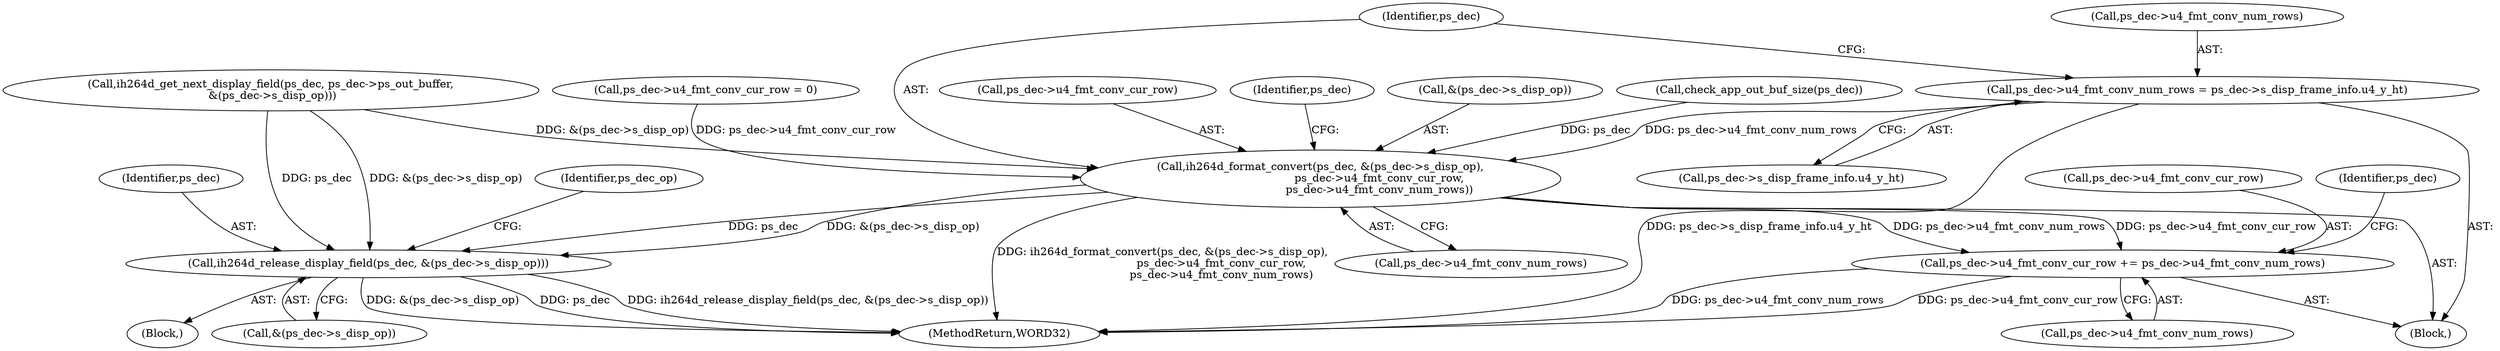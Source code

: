 digraph "0_Android_e86d3cfd2bc28dac421092106751e5638d54a848@pointer" {
"1000758" [label="(Call,ps_dec->u4_fmt_conv_num_rows = ps_dec->s_disp_frame_info.u4_y_ht)"];
"1000767" [label="(Call,ih264d_format_convert(ps_dec, &(ps_dec->s_disp_op),\n                                  ps_dec->u4_fmt_conv_cur_row,\n                                  ps_dec->u4_fmt_conv_num_rows))"];
"1000779" [label="(Call,ps_dec->u4_fmt_conv_cur_row += ps_dec->u4_fmt_conv_num_rows)"];
"1000791" [label="(Call,ih264d_release_display_field(ps_dec, &(ps_dec->s_disp_op)))"];
"1000768" [label="(Identifier,ps_dec)"];
"1000722" [label="(Call,ih264d_get_next_display_field(ps_dec, ps_dec->ps_out_buffer,\n &(ps_dec->s_disp_op)))"];
"1000758" [label="(Call,ps_dec->u4_fmt_conv_num_rows = ps_dec->s_disp_frame_info.u4_y_ht)"];
"1000762" [label="(Call,ps_dec->s_disp_frame_info.u4_y_ht)"];
"1000767" [label="(Call,ih264d_format_convert(ps_dec, &(ps_dec->s_disp_op),\n                                  ps_dec->u4_fmt_conv_cur_row,\n                                  ps_dec->u4_fmt_conv_num_rows))"];
"1000783" [label="(Call,ps_dec->u4_fmt_conv_num_rows)"];
"1002272" [label="(MethodReturn,WORD32)"];
"1000773" [label="(Call,ps_dec->u4_fmt_conv_cur_row)"];
"1000780" [label="(Call,ps_dec->u4_fmt_conv_cur_row)"];
"1000781" [label="(Identifier,ps_dec)"];
"1000769" [label="(Call,&(ps_dec->s_disp_op))"];
"1000742" [label="(Call,check_app_out_buf_size(ps_dec))"];
"1000793" [label="(Call,&(ps_dec->s_disp_op))"];
"1000776" [label="(Call,ps_dec->u4_fmt_conv_num_rows)"];
"1000707" [label="(Block,)"];
"1000753" [label="(Call,ps_dec->u4_fmt_conv_cur_row = 0)"];
"1000788" [label="(Identifier,ps_dec)"];
"1000799" [label="(Identifier,ps_dec_op)"];
"1000792" [label="(Identifier,ps_dec)"];
"1000779" [label="(Call,ps_dec->u4_fmt_conv_cur_row += ps_dec->u4_fmt_conv_num_rows)"];
"1000739" [label="(Block,)"];
"1000791" [label="(Call,ih264d_release_display_field(ps_dec, &(ps_dec->s_disp_op)))"];
"1000759" [label="(Call,ps_dec->u4_fmt_conv_num_rows)"];
"1000758" -> "1000739"  [label="AST: "];
"1000758" -> "1000762"  [label="CFG: "];
"1000759" -> "1000758"  [label="AST: "];
"1000762" -> "1000758"  [label="AST: "];
"1000768" -> "1000758"  [label="CFG: "];
"1000758" -> "1002272"  [label="DDG: ps_dec->s_disp_frame_info.u4_y_ht"];
"1000758" -> "1000767"  [label="DDG: ps_dec->u4_fmt_conv_num_rows"];
"1000767" -> "1000739"  [label="AST: "];
"1000767" -> "1000776"  [label="CFG: "];
"1000768" -> "1000767"  [label="AST: "];
"1000769" -> "1000767"  [label="AST: "];
"1000773" -> "1000767"  [label="AST: "];
"1000776" -> "1000767"  [label="AST: "];
"1000781" -> "1000767"  [label="CFG: "];
"1000767" -> "1002272"  [label="DDG: ih264d_format_convert(ps_dec, &(ps_dec->s_disp_op),\n                                  ps_dec->u4_fmt_conv_cur_row,\n                                  ps_dec->u4_fmt_conv_num_rows)"];
"1000742" -> "1000767"  [label="DDG: ps_dec"];
"1000722" -> "1000767"  [label="DDG: &(ps_dec->s_disp_op)"];
"1000753" -> "1000767"  [label="DDG: ps_dec->u4_fmt_conv_cur_row"];
"1000767" -> "1000779"  [label="DDG: ps_dec->u4_fmt_conv_num_rows"];
"1000767" -> "1000779"  [label="DDG: ps_dec->u4_fmt_conv_cur_row"];
"1000767" -> "1000791"  [label="DDG: ps_dec"];
"1000767" -> "1000791"  [label="DDG: &(ps_dec->s_disp_op)"];
"1000779" -> "1000739"  [label="AST: "];
"1000779" -> "1000783"  [label="CFG: "];
"1000780" -> "1000779"  [label="AST: "];
"1000783" -> "1000779"  [label="AST: "];
"1000788" -> "1000779"  [label="CFG: "];
"1000779" -> "1002272"  [label="DDG: ps_dec->u4_fmt_conv_cur_row"];
"1000779" -> "1002272"  [label="DDG: ps_dec->u4_fmt_conv_num_rows"];
"1000791" -> "1000707"  [label="AST: "];
"1000791" -> "1000793"  [label="CFG: "];
"1000792" -> "1000791"  [label="AST: "];
"1000793" -> "1000791"  [label="AST: "];
"1000799" -> "1000791"  [label="CFG: "];
"1000791" -> "1002272"  [label="DDG: ps_dec"];
"1000791" -> "1002272"  [label="DDG: ih264d_release_display_field(ps_dec, &(ps_dec->s_disp_op))"];
"1000791" -> "1002272"  [label="DDG: &(ps_dec->s_disp_op)"];
"1000722" -> "1000791"  [label="DDG: ps_dec"];
"1000722" -> "1000791"  [label="DDG: &(ps_dec->s_disp_op)"];
}
